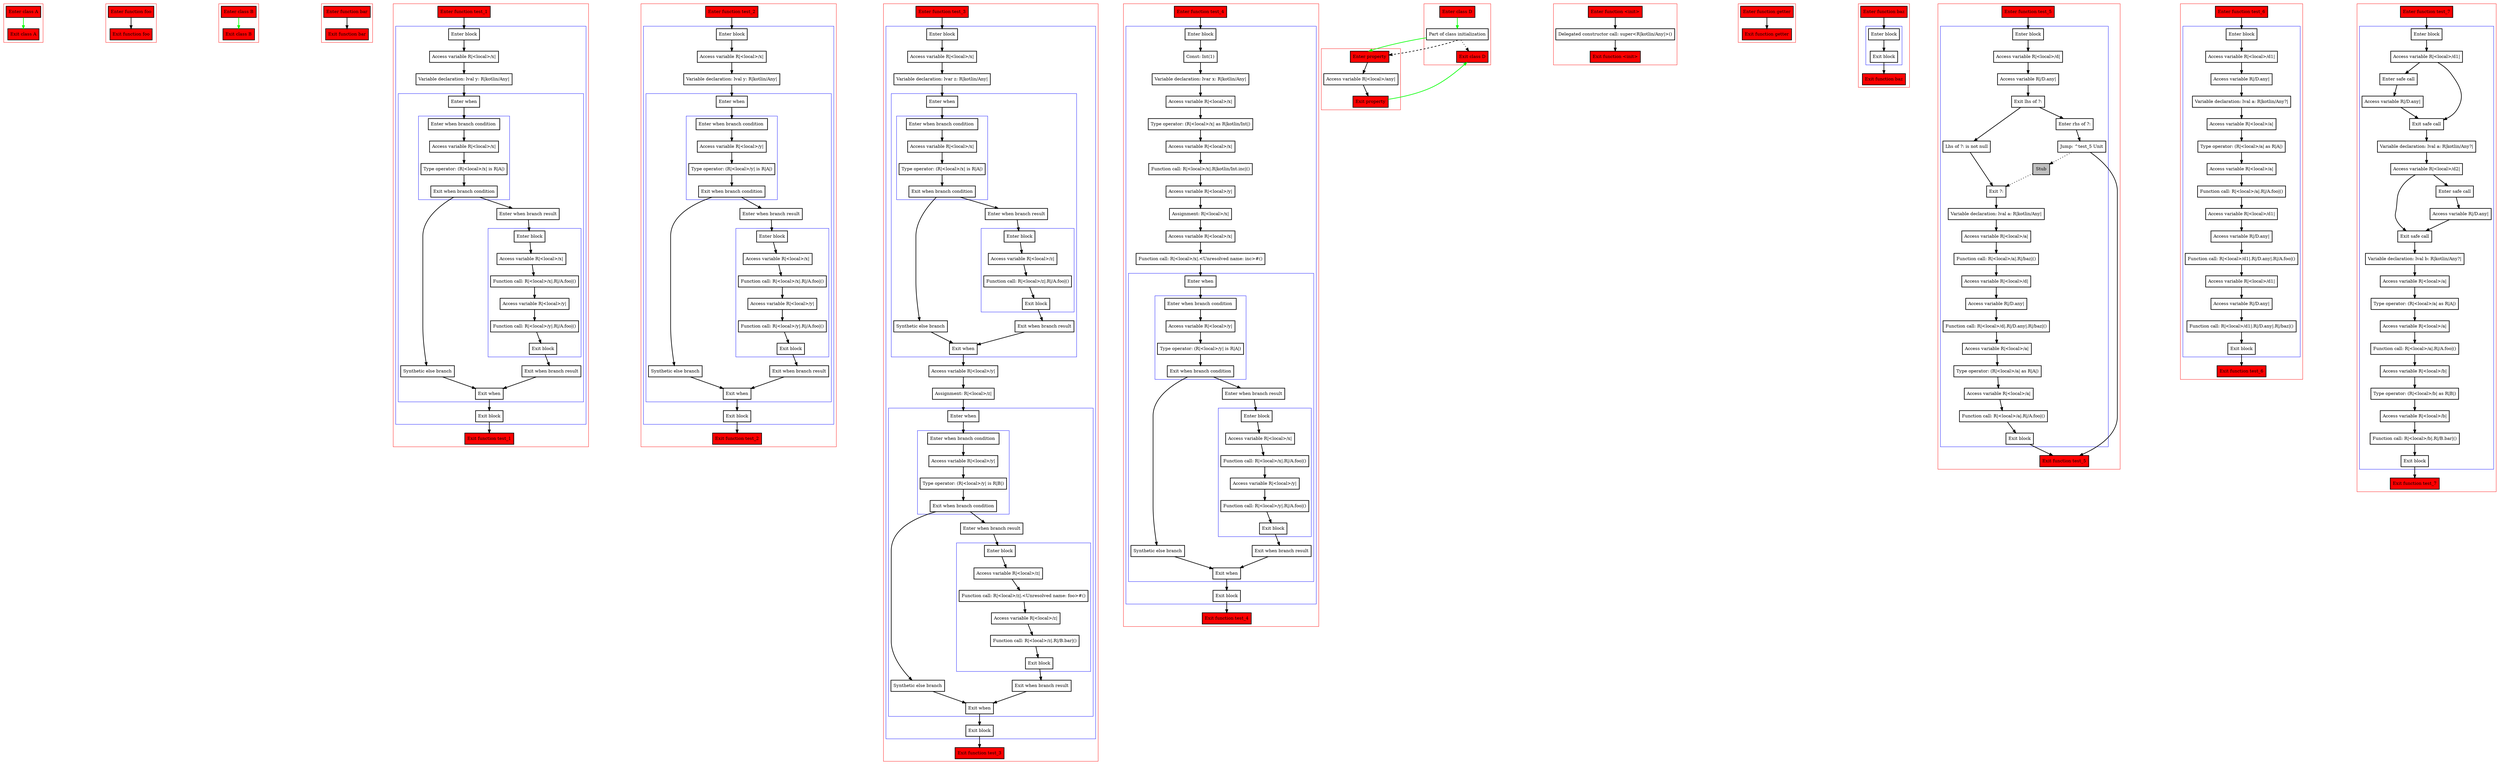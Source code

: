 digraph boundSmartcasts_kt {
    graph [nodesep=3]
    node [shape=box penwidth=2]
    edge [penwidth=2]

    subgraph cluster_0 {
        color=red
        0 [label="Enter class A" style="filled" fillcolor=red];
        1 [label="Exit class A" style="filled" fillcolor=red];
    }
    0 -> {1} [color=green];

    subgraph cluster_1 {
        color=red
        2 [label="Enter function foo" style="filled" fillcolor=red];
        3 [label="Exit function foo" style="filled" fillcolor=red];
    }
    2 -> {3};

    subgraph cluster_2 {
        color=red
        4 [label="Enter class B" style="filled" fillcolor=red];
        5 [label="Exit class B" style="filled" fillcolor=red];
    }
    4 -> {5} [color=green];

    subgraph cluster_3 {
        color=red
        6 [label="Enter function bar" style="filled" fillcolor=red];
        7 [label="Exit function bar" style="filled" fillcolor=red];
    }
    6 -> {7};

    subgraph cluster_4 {
        color=red
        8 [label="Enter function test_1" style="filled" fillcolor=red];
        subgraph cluster_5 {
            color=blue
            9 [label="Enter block"];
            10 [label="Access variable R|<local>/x|"];
            11 [label="Variable declaration: lval y: R|kotlin/Any|"];
            subgraph cluster_6 {
                color=blue
                12 [label="Enter when"];
                subgraph cluster_7 {
                    color=blue
                    13 [label="Enter when branch condition "];
                    14 [label="Access variable R|<local>/x|"];
                    15 [label="Type operator: (R|<local>/x| is R|A|)"];
                    16 [label="Exit when branch condition"];
                }
                17 [label="Synthetic else branch"];
                18 [label="Enter when branch result"];
                subgraph cluster_8 {
                    color=blue
                    19 [label="Enter block"];
                    20 [label="Access variable R|<local>/x|"];
                    21 [label="Function call: R|<local>/x|.R|/A.foo|()"];
                    22 [label="Access variable R|<local>/y|"];
                    23 [label="Function call: R|<local>/y|.R|/A.foo|()"];
                    24 [label="Exit block"];
                }
                25 [label="Exit when branch result"];
                26 [label="Exit when"];
            }
            27 [label="Exit block"];
        }
        28 [label="Exit function test_1" style="filled" fillcolor=red];
    }
    8 -> {9};
    9 -> {10};
    10 -> {11};
    11 -> {12};
    12 -> {13};
    13 -> {14};
    14 -> {15};
    15 -> {16};
    16 -> {18 17};
    17 -> {26};
    18 -> {19};
    19 -> {20};
    20 -> {21};
    21 -> {22};
    22 -> {23};
    23 -> {24};
    24 -> {25};
    25 -> {26};
    26 -> {27};
    27 -> {28};

    subgraph cluster_9 {
        color=red
        29 [label="Enter function test_2" style="filled" fillcolor=red];
        subgraph cluster_10 {
            color=blue
            30 [label="Enter block"];
            31 [label="Access variable R|<local>/x|"];
            32 [label="Variable declaration: lval y: R|kotlin/Any|"];
            subgraph cluster_11 {
                color=blue
                33 [label="Enter when"];
                subgraph cluster_12 {
                    color=blue
                    34 [label="Enter when branch condition "];
                    35 [label="Access variable R|<local>/y|"];
                    36 [label="Type operator: (R|<local>/y| is R|A|)"];
                    37 [label="Exit when branch condition"];
                }
                38 [label="Synthetic else branch"];
                39 [label="Enter when branch result"];
                subgraph cluster_13 {
                    color=blue
                    40 [label="Enter block"];
                    41 [label="Access variable R|<local>/x|"];
                    42 [label="Function call: R|<local>/x|.R|/A.foo|()"];
                    43 [label="Access variable R|<local>/y|"];
                    44 [label="Function call: R|<local>/y|.R|/A.foo|()"];
                    45 [label="Exit block"];
                }
                46 [label="Exit when branch result"];
                47 [label="Exit when"];
            }
            48 [label="Exit block"];
        }
        49 [label="Exit function test_2" style="filled" fillcolor=red];
    }
    29 -> {30};
    30 -> {31};
    31 -> {32};
    32 -> {33};
    33 -> {34};
    34 -> {35};
    35 -> {36};
    36 -> {37};
    37 -> {39 38};
    38 -> {47};
    39 -> {40};
    40 -> {41};
    41 -> {42};
    42 -> {43};
    43 -> {44};
    44 -> {45};
    45 -> {46};
    46 -> {47};
    47 -> {48};
    48 -> {49};

    subgraph cluster_14 {
        color=red
        50 [label="Enter function test_3" style="filled" fillcolor=red];
        subgraph cluster_15 {
            color=blue
            51 [label="Enter block"];
            52 [label="Access variable R|<local>/x|"];
            53 [label="Variable declaration: lvar z: R|kotlin/Any|"];
            subgraph cluster_16 {
                color=blue
                54 [label="Enter when"];
                subgraph cluster_17 {
                    color=blue
                    55 [label="Enter when branch condition "];
                    56 [label="Access variable R|<local>/x|"];
                    57 [label="Type operator: (R|<local>/x| is R|A|)"];
                    58 [label="Exit when branch condition"];
                }
                59 [label="Synthetic else branch"];
                60 [label="Enter when branch result"];
                subgraph cluster_18 {
                    color=blue
                    61 [label="Enter block"];
                    62 [label="Access variable R|<local>/z|"];
                    63 [label="Function call: R|<local>/z|.R|/A.foo|()"];
                    64 [label="Exit block"];
                }
                65 [label="Exit when branch result"];
                66 [label="Exit when"];
            }
            67 [label="Access variable R|<local>/y|"];
            68 [label="Assignment: R|<local>/z|"];
            subgraph cluster_19 {
                color=blue
                69 [label="Enter when"];
                subgraph cluster_20 {
                    color=blue
                    70 [label="Enter when branch condition "];
                    71 [label="Access variable R|<local>/y|"];
                    72 [label="Type operator: (R|<local>/y| is R|B|)"];
                    73 [label="Exit when branch condition"];
                }
                74 [label="Synthetic else branch"];
                75 [label="Enter when branch result"];
                subgraph cluster_21 {
                    color=blue
                    76 [label="Enter block"];
                    77 [label="Access variable R|<local>/z|"];
                    78 [label="Function call: R|<local>/z|.<Unresolved name: foo>#()"];
                    79 [label="Access variable R|<local>/z|"];
                    80 [label="Function call: R|<local>/z|.R|/B.bar|()"];
                    81 [label="Exit block"];
                }
                82 [label="Exit when branch result"];
                83 [label="Exit when"];
            }
            84 [label="Exit block"];
        }
        85 [label="Exit function test_3" style="filled" fillcolor=red];
    }
    50 -> {51};
    51 -> {52};
    52 -> {53};
    53 -> {54};
    54 -> {55};
    55 -> {56};
    56 -> {57};
    57 -> {58};
    58 -> {60 59};
    59 -> {66};
    60 -> {61};
    61 -> {62};
    62 -> {63};
    63 -> {64};
    64 -> {65};
    65 -> {66};
    66 -> {67};
    67 -> {68};
    68 -> {69};
    69 -> {70};
    70 -> {71};
    71 -> {72};
    72 -> {73};
    73 -> {75 74};
    74 -> {83};
    75 -> {76};
    76 -> {77};
    77 -> {78};
    78 -> {79};
    79 -> {80};
    80 -> {81};
    81 -> {82};
    82 -> {83};
    83 -> {84};
    84 -> {85};

    subgraph cluster_22 {
        color=red
        86 [label="Enter function test_4" style="filled" fillcolor=red];
        subgraph cluster_23 {
            color=blue
            87 [label="Enter block"];
            88 [label="Const: Int(1)"];
            89 [label="Variable declaration: lvar x: R|kotlin/Any|"];
            90 [label="Access variable R|<local>/x|"];
            91 [label="Type operator: (R|<local>/x| as R|kotlin/Int|)"];
            92 [label="Access variable R|<local>/x|"];
            93 [label="Function call: R|<local>/x|.R|kotlin/Int.inc|()"];
            94 [label="Access variable R|<local>/y|"];
            95 [label="Assignment: R|<local>/x|"];
            96 [label="Access variable R|<local>/x|"];
            97 [label="Function call: R|<local>/x|.<Unresolved name: inc>#()"];
            subgraph cluster_24 {
                color=blue
                98 [label="Enter when"];
                subgraph cluster_25 {
                    color=blue
                    99 [label="Enter when branch condition "];
                    100 [label="Access variable R|<local>/y|"];
                    101 [label="Type operator: (R|<local>/y| is R|A|)"];
                    102 [label="Exit when branch condition"];
                }
                103 [label="Synthetic else branch"];
                104 [label="Enter when branch result"];
                subgraph cluster_26 {
                    color=blue
                    105 [label="Enter block"];
                    106 [label="Access variable R|<local>/x|"];
                    107 [label="Function call: R|<local>/x|.R|/A.foo|()"];
                    108 [label="Access variable R|<local>/y|"];
                    109 [label="Function call: R|<local>/y|.R|/A.foo|()"];
                    110 [label="Exit block"];
                }
                111 [label="Exit when branch result"];
                112 [label="Exit when"];
            }
            113 [label="Exit block"];
        }
        114 [label="Exit function test_4" style="filled" fillcolor=red];
    }
    86 -> {87};
    87 -> {88};
    88 -> {89};
    89 -> {90};
    90 -> {91};
    91 -> {92};
    92 -> {93};
    93 -> {94};
    94 -> {95};
    95 -> {96};
    96 -> {97};
    97 -> {98};
    98 -> {99};
    99 -> {100};
    100 -> {101};
    101 -> {102};
    102 -> {104 103};
    103 -> {112};
    104 -> {105};
    105 -> {106};
    106 -> {107};
    107 -> {108};
    108 -> {109};
    109 -> {110};
    110 -> {111};
    111 -> {112};
    112 -> {113};
    113 -> {114};

    subgraph cluster_27 {
        color=red
        115 [label="Enter class D" style="filled" fillcolor=red];
        116 [label="Part of class initialization"];
        117 [label="Exit class D" style="filled" fillcolor=red];
    }
    115 -> {116} [color=green];
    116 -> {117} [style=dotted];
    116 -> {123} [color=green];
    116 -> {123} [style=dashed];

    subgraph cluster_28 {
        color=red
        118 [label="Enter function <init>" style="filled" fillcolor=red];
        119 [label="Delegated constructor call: super<R|kotlin/Any|>()"];
        120 [label="Exit function <init>" style="filled" fillcolor=red];
    }
    118 -> {119};
    119 -> {120};

    subgraph cluster_29 {
        color=red
        121 [label="Enter function getter" style="filled" fillcolor=red];
        122 [label="Exit function getter" style="filled" fillcolor=red];
    }
    121 -> {122};

    subgraph cluster_30 {
        color=red
        123 [label="Enter property" style="filled" fillcolor=red];
        124 [label="Access variable R|<local>/any|"];
        125 [label="Exit property" style="filled" fillcolor=red];
    }
    123 -> {124};
    124 -> {125};
    125 -> {117} [color=green];

    subgraph cluster_31 {
        color=red
        126 [label="Enter function baz" style="filled" fillcolor=red];
        subgraph cluster_32 {
            color=blue
            127 [label="Enter block"];
            128 [label="Exit block"];
        }
        129 [label="Exit function baz" style="filled" fillcolor=red];
    }
    126 -> {127};
    127 -> {128};
    128 -> {129};

    subgraph cluster_33 {
        color=red
        130 [label="Enter function test_5" style="filled" fillcolor=red];
        subgraph cluster_34 {
            color=blue
            131 [label="Enter block"];
            132 [label="Access variable R|<local>/d|"];
            133 [label="Access variable R|/D.any|"];
            134 [label="Exit lhs of ?:"];
            135 [label="Enter rhs of ?:"];
            136 [label="Jump: ^test_5 Unit"];
            137 [label="Stub" style="filled" fillcolor=gray];
            138 [label="Lhs of ?: is not null"];
            139 [label="Exit ?:"];
            140 [label="Variable declaration: lval a: R|kotlin/Any|"];
            141 [label="Access variable R|<local>/a|"];
            142 [label="Function call: R|<local>/a|.R|/baz|()"];
            143 [label="Access variable R|<local>/d|"];
            144 [label="Access variable R|/D.any|"];
            145 [label="Function call: R|<local>/d|.R|/D.any|.R|/baz|()"];
            146 [label="Access variable R|<local>/a|"];
            147 [label="Type operator: (R|<local>/a| as R|A|)"];
            148 [label="Access variable R|<local>/a|"];
            149 [label="Function call: R|<local>/a|.R|/A.foo|()"];
            150 [label="Exit block"];
        }
        151 [label="Exit function test_5" style="filled" fillcolor=red];
    }
    130 -> {131};
    131 -> {132};
    132 -> {133};
    133 -> {134};
    134 -> {138 135};
    135 -> {136};
    136 -> {151};
    136 -> {137} [style=dotted];
    137 -> {139} [style=dotted];
    138 -> {139};
    139 -> {140};
    140 -> {141};
    141 -> {142};
    142 -> {143};
    143 -> {144};
    144 -> {145};
    145 -> {146};
    146 -> {147};
    147 -> {148};
    148 -> {149};
    149 -> {150};
    150 -> {151};

    subgraph cluster_35 {
        color=red
        152 [label="Enter function test_6" style="filled" fillcolor=red];
        subgraph cluster_36 {
            color=blue
            153 [label="Enter block"];
            154 [label="Access variable R|<local>/d1|"];
            155 [label="Access variable R|/D.any|"];
            156 [label="Variable declaration: lval a: R|kotlin/Any?|"];
            157 [label="Access variable R|<local>/a|"];
            158 [label="Type operator: (R|<local>/a| as R|A|)"];
            159 [label="Access variable R|<local>/a|"];
            160 [label="Function call: R|<local>/a|.R|/A.foo|()"];
            161 [label="Access variable R|<local>/d1|"];
            162 [label="Access variable R|/D.any|"];
            163 [label="Function call: R|<local>/d1|.R|/D.any|.R|/A.foo|()"];
            164 [label="Access variable R|<local>/d1|"];
            165 [label="Access variable R|/D.any|"];
            166 [label="Function call: R|<local>/d1|.R|/D.any|.R|/baz|()"];
            167 [label="Exit block"];
        }
        168 [label="Exit function test_6" style="filled" fillcolor=red];
    }
    152 -> {153};
    153 -> {154};
    154 -> {155};
    155 -> {156};
    156 -> {157};
    157 -> {158};
    158 -> {159};
    159 -> {160};
    160 -> {161};
    161 -> {162};
    162 -> {163};
    163 -> {164};
    164 -> {165};
    165 -> {166};
    166 -> {167};
    167 -> {168};

    subgraph cluster_37 {
        color=red
        169 [label="Enter function test_7" style="filled" fillcolor=red];
        subgraph cluster_38 {
            color=blue
            170 [label="Enter block"];
            171 [label="Access variable R|<local>/d1|"];
            172 [label="Enter safe call"];
            173 [label="Access variable R|/D.any|"];
            174 [label="Exit safe call"];
            175 [label="Variable declaration: lval a: R|kotlin/Any?|"];
            176 [label="Access variable R|<local>/d2|"];
            177 [label="Enter safe call"];
            178 [label="Access variable R|/D.any|"];
            179 [label="Exit safe call"];
            180 [label="Variable declaration: lval b: R|kotlin/Any?|"];
            181 [label="Access variable R|<local>/a|"];
            182 [label="Type operator: (R|<local>/a| as R|A|)"];
            183 [label="Access variable R|<local>/a|"];
            184 [label="Function call: R|<local>/a|.R|/A.foo|()"];
            185 [label="Access variable R|<local>/b|"];
            186 [label="Type operator: (R|<local>/b| as R|B|)"];
            187 [label="Access variable R|<local>/b|"];
            188 [label="Function call: R|<local>/b|.R|/B.bar|()"];
            189 [label="Exit block"];
        }
        190 [label="Exit function test_7" style="filled" fillcolor=red];
    }
    169 -> {170};
    170 -> {171};
    171 -> {172 174};
    172 -> {173};
    173 -> {174};
    174 -> {175};
    175 -> {176};
    176 -> {177 179};
    177 -> {178};
    178 -> {179};
    179 -> {180};
    180 -> {181};
    181 -> {182};
    182 -> {183};
    183 -> {184};
    184 -> {185};
    185 -> {186};
    186 -> {187};
    187 -> {188};
    188 -> {189};
    189 -> {190};

}
